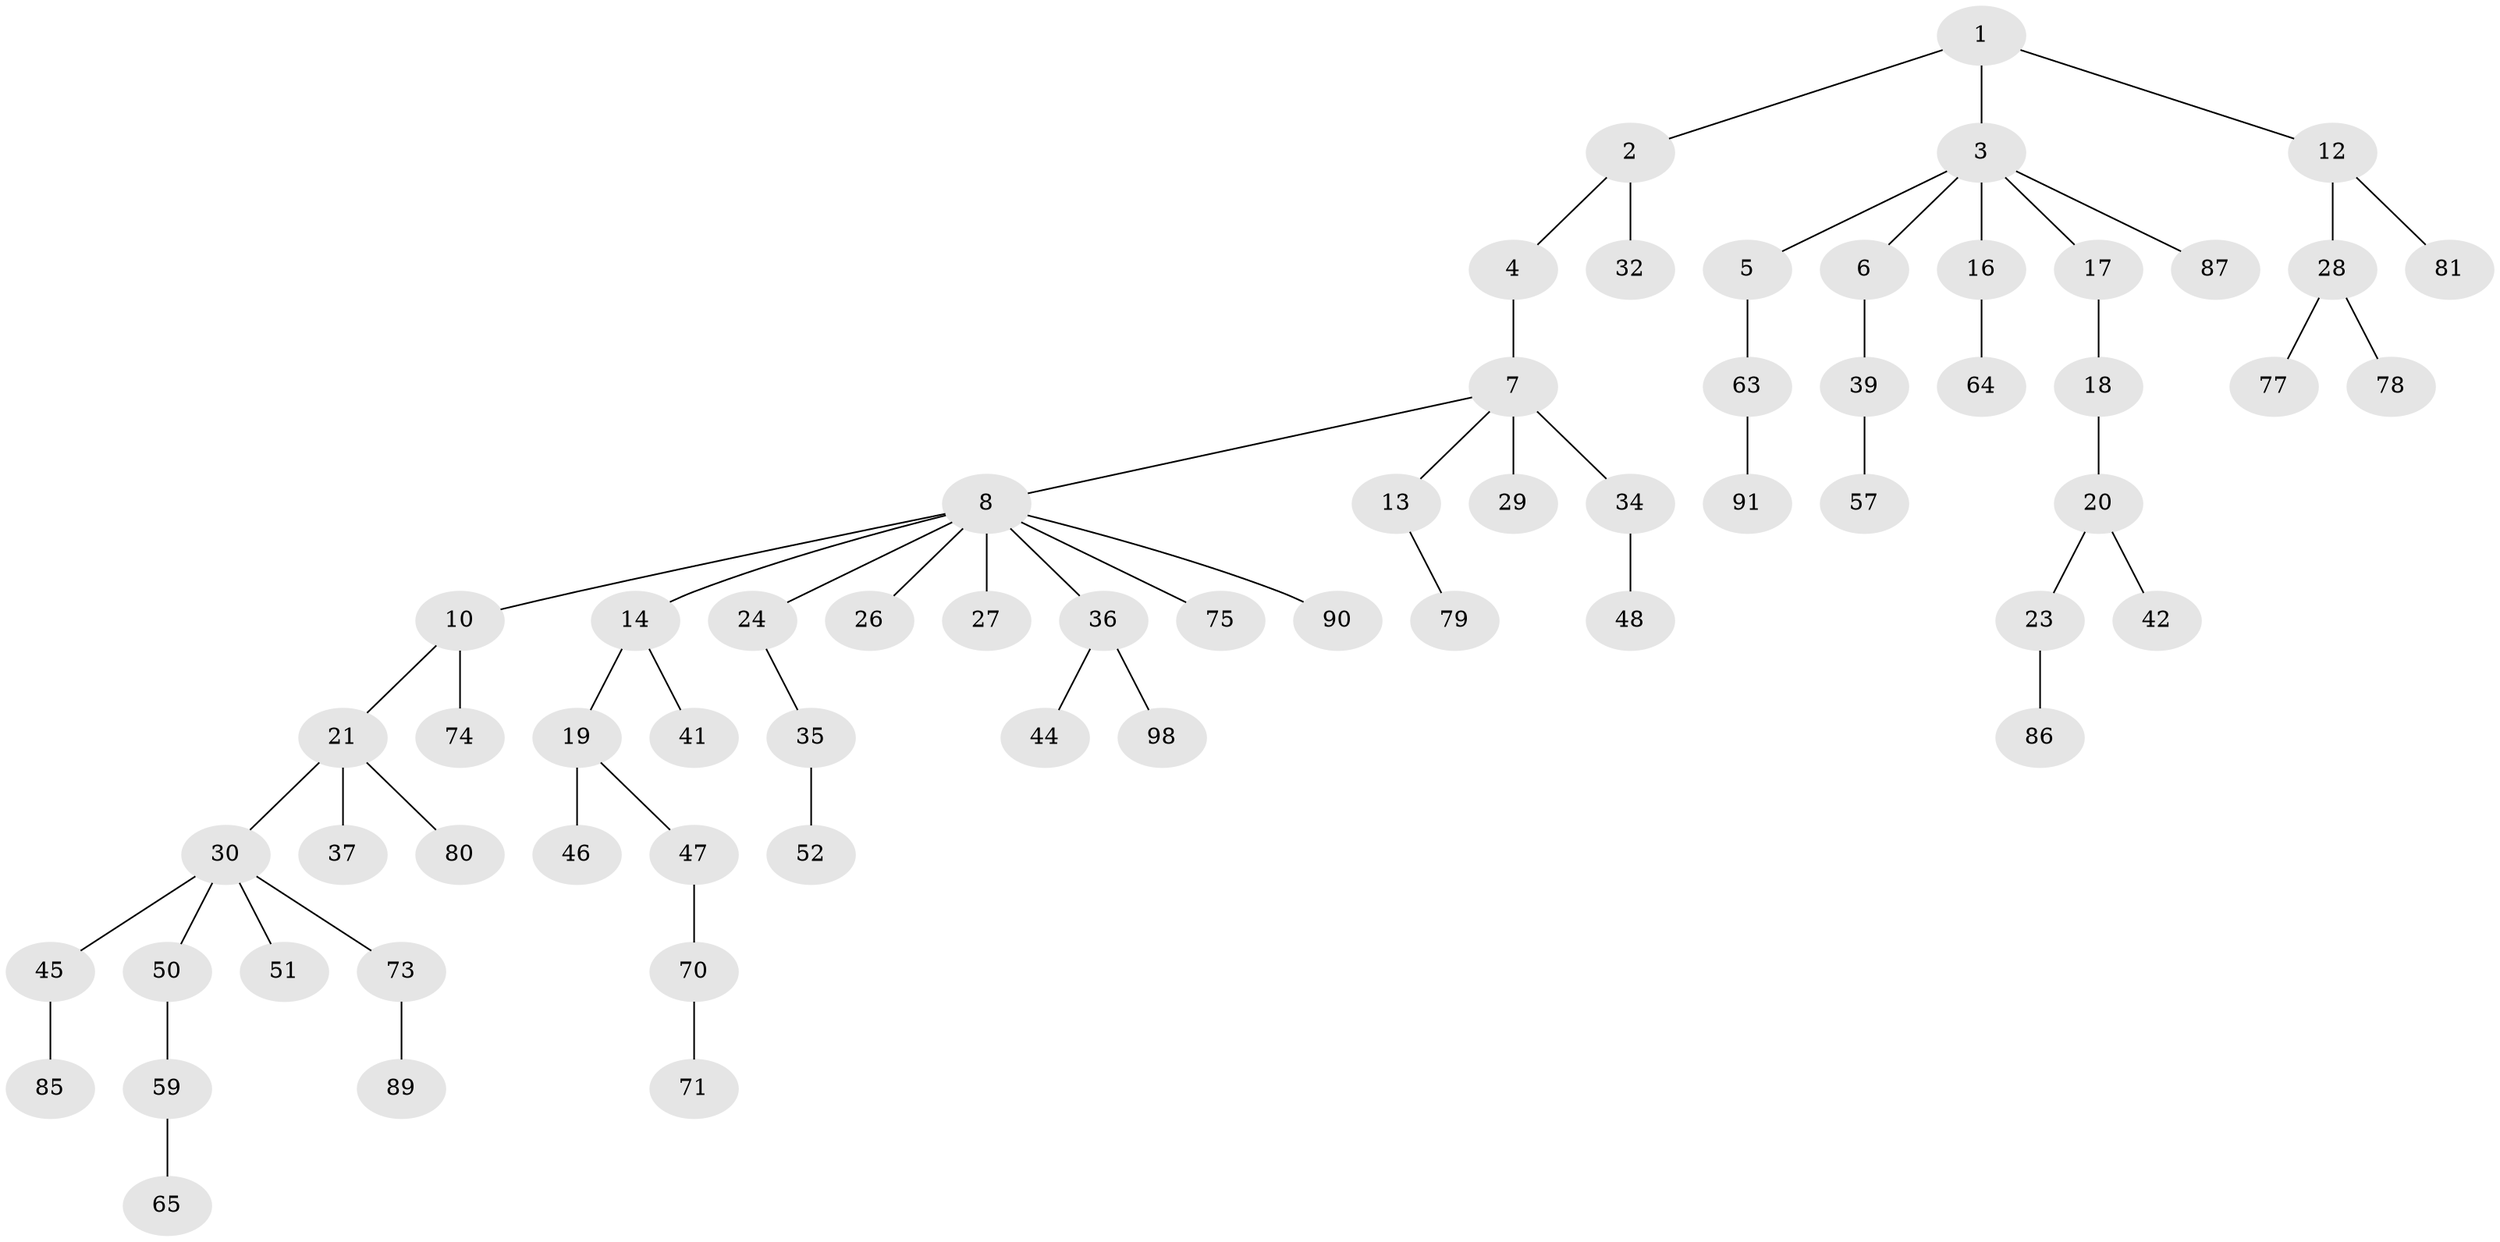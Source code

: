 // Generated by graph-tools (version 1.1) at 2025/24/03/03/25 07:24:06]
// undirected, 63 vertices, 62 edges
graph export_dot {
graph [start="1"]
  node [color=gray90,style=filled];
  1 [super="+69"];
  2;
  3 [super="+15"];
  4 [super="+53"];
  5 [super="+62"];
  6 [super="+54"];
  7 [super="+31"];
  8 [super="+9"];
  10 [super="+11"];
  12 [super="+92"];
  13;
  14 [super="+25"];
  16 [super="+56"];
  17;
  18;
  19 [super="+55"];
  20 [super="+33"];
  21 [super="+22"];
  23 [super="+72"];
  24 [super="+68"];
  26;
  27;
  28 [super="+38"];
  29;
  30 [super="+40"];
  32 [super="+58"];
  34;
  35 [super="+66"];
  36 [super="+83"];
  37 [super="+43"];
  39;
  41;
  42 [super="+67"];
  44 [super="+49"];
  45 [super="+82"];
  46;
  47 [super="+61"];
  48 [super="+60"];
  50;
  51;
  52;
  57 [super="+95"];
  59 [super="+84"];
  63 [super="+97"];
  64;
  65;
  70 [super="+93"];
  71;
  73 [super="+76"];
  74;
  75 [super="+88"];
  77;
  78;
  79;
  80 [super="+94"];
  81;
  85;
  86 [super="+96"];
  87;
  89;
  90;
  91;
  98;
  1 -- 2;
  1 -- 3;
  1 -- 12;
  2 -- 4;
  2 -- 32;
  3 -- 5;
  3 -- 6;
  3 -- 16;
  3 -- 17;
  3 -- 87;
  4 -- 7;
  5 -- 63;
  6 -- 39;
  7 -- 8;
  7 -- 13;
  7 -- 29;
  7 -- 34;
  8 -- 10;
  8 -- 24;
  8 -- 36;
  8 -- 26;
  8 -- 27;
  8 -- 90;
  8 -- 75;
  8 -- 14;
  10 -- 21;
  10 -- 74;
  12 -- 28;
  12 -- 81;
  13 -- 79;
  14 -- 19;
  14 -- 41;
  16 -- 64;
  17 -- 18;
  18 -- 20;
  19 -- 46;
  19 -- 47;
  20 -- 23;
  20 -- 42;
  21 -- 30;
  21 -- 80;
  21 -- 37;
  23 -- 86;
  24 -- 35;
  28 -- 78;
  28 -- 77;
  30 -- 50;
  30 -- 73;
  30 -- 51;
  30 -- 45;
  34 -- 48;
  35 -- 52;
  36 -- 44;
  36 -- 98;
  39 -- 57;
  45 -- 85;
  47 -- 70;
  50 -- 59;
  59 -- 65;
  63 -- 91;
  70 -- 71;
  73 -- 89;
}
